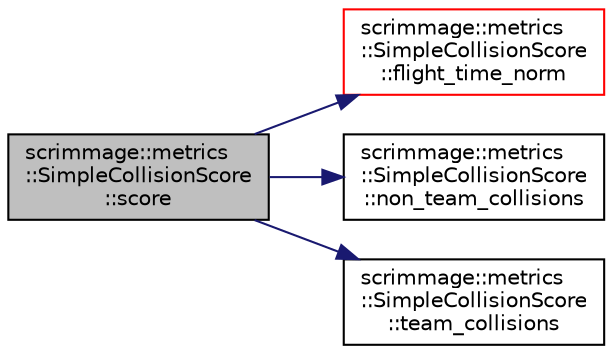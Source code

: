 digraph "scrimmage::metrics::SimpleCollisionScore::score"
{
 // LATEX_PDF_SIZE
  edge [fontname="Helvetica",fontsize="10",labelfontname="Helvetica",labelfontsize="10"];
  node [fontname="Helvetica",fontsize="10",shape=record];
  rankdir="LR";
  Node1 [label="scrimmage::metrics\l::SimpleCollisionScore\l::score",height=0.2,width=0.4,color="black", fillcolor="grey75", style="filled", fontcolor="black",tooltip=" "];
  Node1 -> Node2 [color="midnightblue",fontsize="10",style="solid",fontname="Helvetica"];
  Node2 [label="scrimmage::metrics\l::SimpleCollisionScore\l::flight_time_norm",height=0.2,width=0.4,color="red", fillcolor="white", style="filled",URL="$classscrimmage_1_1metrics_1_1SimpleCollisionScore.html#ae54f392ebc020d369d2c6c59bbee4da6",tooltip=" "];
  Node1 -> Node4 [color="midnightblue",fontsize="10",style="solid",fontname="Helvetica"];
  Node4 [label="scrimmage::metrics\l::SimpleCollisionScore\l::non_team_collisions",height=0.2,width=0.4,color="black", fillcolor="white", style="filled",URL="$classscrimmage_1_1metrics_1_1SimpleCollisionScore.html#af33c5d56e7518a8a38adaec0c8aac0b6",tooltip=" "];
  Node1 -> Node5 [color="midnightblue",fontsize="10",style="solid",fontname="Helvetica"];
  Node5 [label="scrimmage::metrics\l::SimpleCollisionScore\l::team_collisions",height=0.2,width=0.4,color="black", fillcolor="white", style="filled",URL="$classscrimmage_1_1metrics_1_1SimpleCollisionScore.html#a09c93f67c0b4279262b6c7d57d5deccb",tooltip=" "];
}
